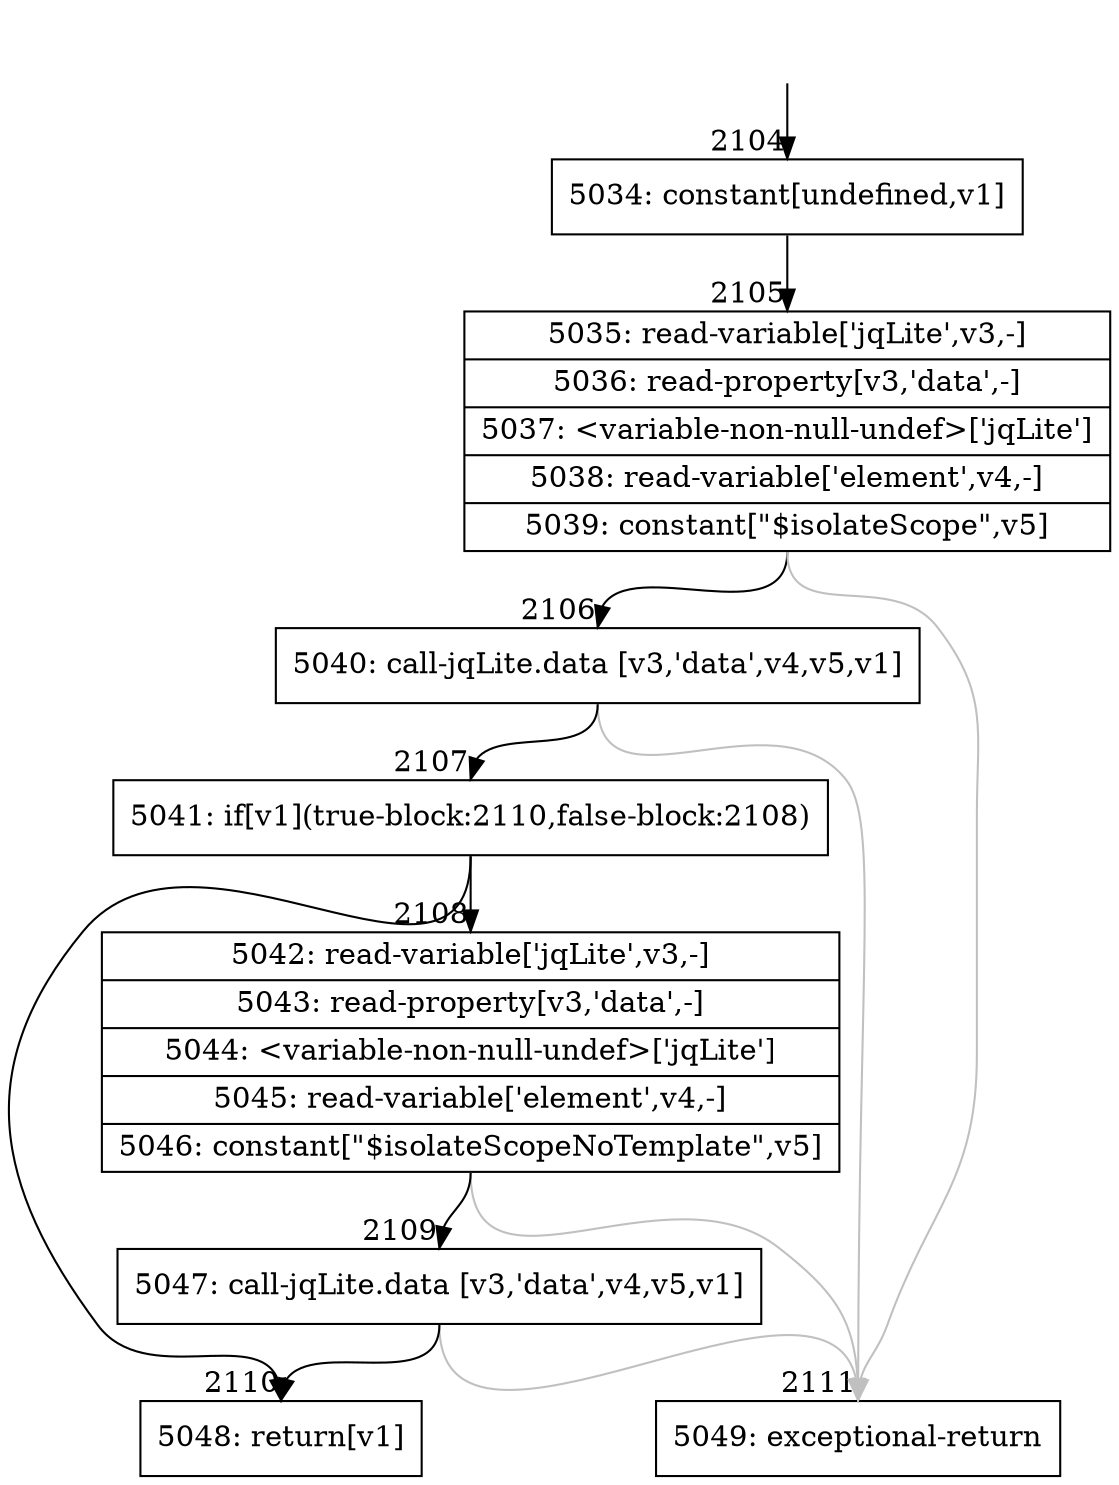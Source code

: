 digraph {
rankdir="TD"
BB_entry161[shape=none,label=""];
BB_entry161 -> BB2104 [tailport=s, headport=n, headlabel="    2104"]
BB2104 [shape=record label="{5034: constant[undefined,v1]}" ] 
BB2104 -> BB2105 [tailport=s, headport=n, headlabel="      2105"]
BB2105 [shape=record label="{5035: read-variable['jqLite',v3,-]|5036: read-property[v3,'data',-]|5037: \<variable-non-null-undef\>['jqLite']|5038: read-variable['element',v4,-]|5039: constant[\"$isolateScope\",v5]}" ] 
BB2105 -> BB2106 [tailport=s, headport=n, headlabel="      2106"]
BB2105 -> BB2111 [tailport=s, headport=n, color=gray, headlabel="      2111"]
BB2106 [shape=record label="{5040: call-jqLite.data [v3,'data',v4,v5,v1]}" ] 
BB2106 -> BB2107 [tailport=s, headport=n, headlabel="      2107"]
BB2106 -> BB2111 [tailport=s, headport=n, color=gray]
BB2107 [shape=record label="{5041: if[v1](true-block:2110,false-block:2108)}" ] 
BB2107 -> BB2110 [tailport=s, headport=n, headlabel="      2110"]
BB2107 -> BB2108 [tailport=s, headport=n, headlabel="      2108"]
BB2108 [shape=record label="{5042: read-variable['jqLite',v3,-]|5043: read-property[v3,'data',-]|5044: \<variable-non-null-undef\>['jqLite']|5045: read-variable['element',v4,-]|5046: constant[\"$isolateScopeNoTemplate\",v5]}" ] 
BB2108 -> BB2109 [tailport=s, headport=n, headlabel="      2109"]
BB2108 -> BB2111 [tailport=s, headport=n, color=gray]
BB2109 [shape=record label="{5047: call-jqLite.data [v3,'data',v4,v5,v1]}" ] 
BB2109 -> BB2110 [tailport=s, headport=n]
BB2109 -> BB2111 [tailport=s, headport=n, color=gray]
BB2110 [shape=record label="{5048: return[v1]}" ] 
BB2111 [shape=record label="{5049: exceptional-return}" ] 
//#$~ 3081
}

